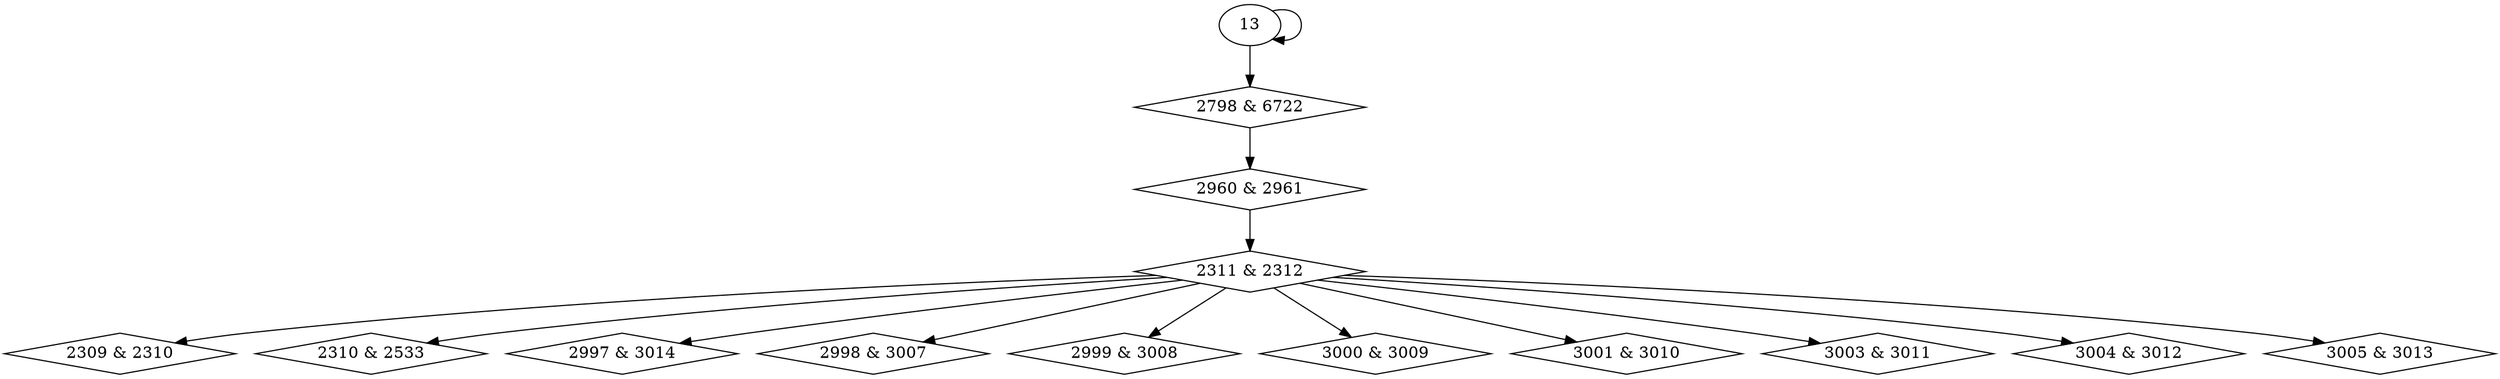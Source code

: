digraph {
0 [label = "2309 & 2310", shape = diamond];
1 [label = "2310 & 2533", shape = diamond];
2 [label = "2311 & 2312", shape = diamond];
3 [label = "2798 & 6722", shape = diamond];
4 [label = "2960 & 2961", shape = diamond];
5 [label = "2997 & 3014", shape = diamond];
6 [label = "2998 & 3007", shape = diamond];
7 [label = "2999 & 3008", shape = diamond];
8 [label = "3000 & 3009", shape = diamond];
9 [label = "3001 & 3010", shape = diamond];
10 [label = "3003 & 3011", shape = diamond];
11 [label = "3004 & 3012", shape = diamond];
12 [label = "3005 & 3013", shape = diamond];
2 -> 0;
2 -> 1;
4 -> 2;
13 -> 3;
3 -> 4;
2 -> 5;
2 -> 6;
2 -> 7;
2 -> 8;
2 -> 9;
2 -> 10;
2 -> 11;
2 -> 12;
13 -> 13;
}
